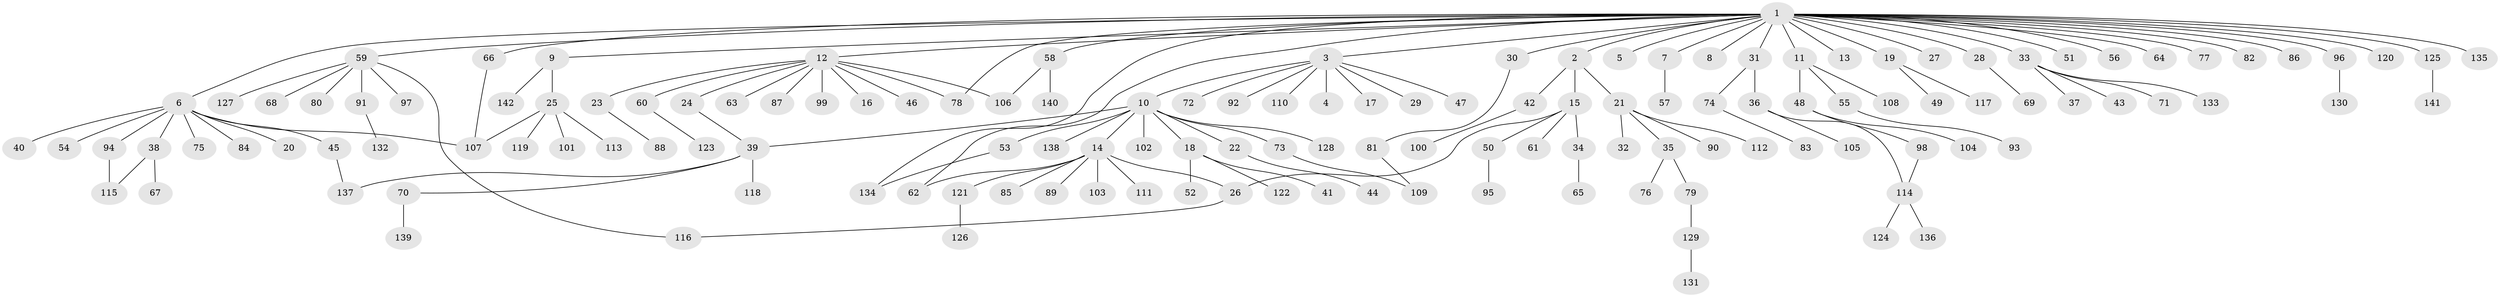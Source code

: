 // Generated by graph-tools (version 1.1) at 2025/01/03/09/25 03:01:55]
// undirected, 142 vertices, 154 edges
graph export_dot {
graph [start="1"]
  node [color=gray90,style=filled];
  1;
  2;
  3;
  4;
  5;
  6;
  7;
  8;
  9;
  10;
  11;
  12;
  13;
  14;
  15;
  16;
  17;
  18;
  19;
  20;
  21;
  22;
  23;
  24;
  25;
  26;
  27;
  28;
  29;
  30;
  31;
  32;
  33;
  34;
  35;
  36;
  37;
  38;
  39;
  40;
  41;
  42;
  43;
  44;
  45;
  46;
  47;
  48;
  49;
  50;
  51;
  52;
  53;
  54;
  55;
  56;
  57;
  58;
  59;
  60;
  61;
  62;
  63;
  64;
  65;
  66;
  67;
  68;
  69;
  70;
  71;
  72;
  73;
  74;
  75;
  76;
  77;
  78;
  79;
  80;
  81;
  82;
  83;
  84;
  85;
  86;
  87;
  88;
  89;
  90;
  91;
  92;
  93;
  94;
  95;
  96;
  97;
  98;
  99;
  100;
  101;
  102;
  103;
  104;
  105;
  106;
  107;
  108;
  109;
  110;
  111;
  112;
  113;
  114;
  115;
  116;
  117;
  118;
  119;
  120;
  121;
  122;
  123;
  124;
  125;
  126;
  127;
  128;
  129;
  130;
  131;
  132;
  133;
  134;
  135;
  136;
  137;
  138;
  139;
  140;
  141;
  142;
  1 -- 2;
  1 -- 3;
  1 -- 5;
  1 -- 6;
  1 -- 7;
  1 -- 8;
  1 -- 9;
  1 -- 11;
  1 -- 12;
  1 -- 13;
  1 -- 19;
  1 -- 27;
  1 -- 28;
  1 -- 30;
  1 -- 31;
  1 -- 33;
  1 -- 51;
  1 -- 56;
  1 -- 58;
  1 -- 59;
  1 -- 62;
  1 -- 64;
  1 -- 66;
  1 -- 77;
  1 -- 78;
  1 -- 82;
  1 -- 86;
  1 -- 96;
  1 -- 120;
  1 -- 125;
  1 -- 134;
  1 -- 135;
  2 -- 15;
  2 -- 21;
  2 -- 42;
  3 -- 4;
  3 -- 10;
  3 -- 17;
  3 -- 29;
  3 -- 47;
  3 -- 72;
  3 -- 92;
  3 -- 110;
  6 -- 20;
  6 -- 38;
  6 -- 40;
  6 -- 45;
  6 -- 54;
  6 -- 75;
  6 -- 84;
  6 -- 94;
  6 -- 107;
  7 -- 57;
  9 -- 25;
  9 -- 142;
  10 -- 14;
  10 -- 18;
  10 -- 22;
  10 -- 39;
  10 -- 53;
  10 -- 73;
  10 -- 102;
  10 -- 128;
  10 -- 138;
  11 -- 48;
  11 -- 55;
  11 -- 108;
  12 -- 16;
  12 -- 23;
  12 -- 24;
  12 -- 46;
  12 -- 60;
  12 -- 63;
  12 -- 78;
  12 -- 87;
  12 -- 99;
  12 -- 106;
  14 -- 26;
  14 -- 62;
  14 -- 85;
  14 -- 89;
  14 -- 103;
  14 -- 111;
  14 -- 121;
  15 -- 26;
  15 -- 34;
  15 -- 50;
  15 -- 61;
  18 -- 41;
  18 -- 52;
  18 -- 122;
  19 -- 49;
  19 -- 117;
  21 -- 32;
  21 -- 35;
  21 -- 90;
  21 -- 112;
  22 -- 44;
  23 -- 88;
  24 -- 39;
  25 -- 101;
  25 -- 107;
  25 -- 113;
  25 -- 119;
  26 -- 116;
  28 -- 69;
  30 -- 81;
  31 -- 36;
  31 -- 74;
  33 -- 37;
  33 -- 43;
  33 -- 71;
  33 -- 133;
  34 -- 65;
  35 -- 76;
  35 -- 79;
  36 -- 105;
  36 -- 114;
  38 -- 67;
  38 -- 115;
  39 -- 70;
  39 -- 118;
  39 -- 137;
  42 -- 100;
  45 -- 137;
  48 -- 98;
  48 -- 104;
  50 -- 95;
  53 -- 134;
  55 -- 93;
  58 -- 106;
  58 -- 140;
  59 -- 68;
  59 -- 80;
  59 -- 91;
  59 -- 97;
  59 -- 116;
  59 -- 127;
  60 -- 123;
  66 -- 107;
  70 -- 139;
  73 -- 109;
  74 -- 83;
  79 -- 129;
  81 -- 109;
  91 -- 132;
  94 -- 115;
  96 -- 130;
  98 -- 114;
  114 -- 124;
  114 -- 136;
  121 -- 126;
  125 -- 141;
  129 -- 131;
}
